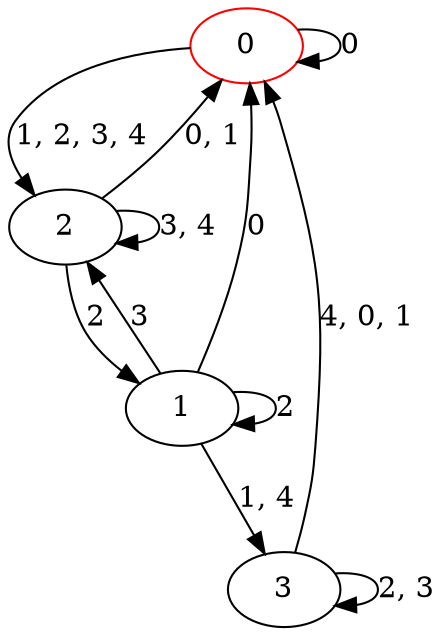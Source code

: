digraph g {
0 [label= "0"] [color="red"];
1 [label= "1"];
2 [label= "2"];
3 [label= "3"];
0 -> 0[label= "0"];
1 -> 0[label= "0"];
1 -> 1[label= "2"];
1 -> 2[label= "3"];
2 -> 1[label= "2"];
1 -> 3[label= "1, 4"];
2 -> 0[label= "0, 1"];
2 -> 2[label= "3, 4"];
3 -> 3[label= "2, 3"];
3 -> 0[label= "4, 0, 1"];
0 -> 2[label= "1, 2, 3, 4"];
}

